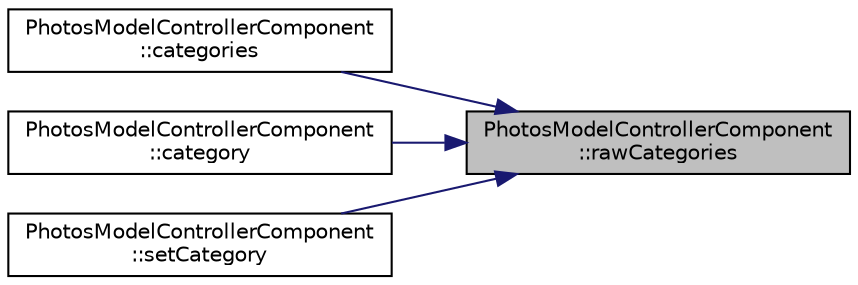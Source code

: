 digraph "PhotosModelControllerComponent::rawCategories"
{
 // LATEX_PDF_SIZE
  edge [fontname="Helvetica",fontsize="10",labelfontname="Helvetica",labelfontsize="10"];
  node [fontname="Helvetica",fontsize="10",shape=record];
  rankdir="RL";
  Node1 [label="PhotosModelControllerComponent\l::rawCategories",height=0.2,width=0.4,color="black", fillcolor="grey75", style="filled", fontcolor="black",tooltip=" "];
  Node1 -> Node2 [dir="back",color="midnightblue",fontsize="10",style="solid",fontname="Helvetica"];
  Node2 [label="PhotosModelControllerComponent\l::categories",height=0.2,width=0.4,color="black", fillcolor="white", style="filled",URL="$class_photos_model_controller_component.html#a9bbfe5fa6bcab8ef79b46ee5dcbdac30",tooltip=" "];
  Node1 -> Node3 [dir="back",color="midnightblue",fontsize="10",style="solid",fontname="Helvetica"];
  Node3 [label="PhotosModelControllerComponent\l::category",height=0.2,width=0.4,color="black", fillcolor="white", style="filled",URL="$class_photos_model_controller_component.html#a5f9533bee6ff8df46532b9aef8e188be",tooltip=" "];
  Node1 -> Node4 [dir="back",color="midnightblue",fontsize="10",style="solid",fontname="Helvetica"];
  Node4 [label="PhotosModelControllerComponent\l::setCategory",height=0.2,width=0.4,color="black", fillcolor="white", style="filled",URL="$class_photos_model_controller_component.html#a066f0ae57b78c028f0dd53aed1cd519f",tooltip=" "];
}
